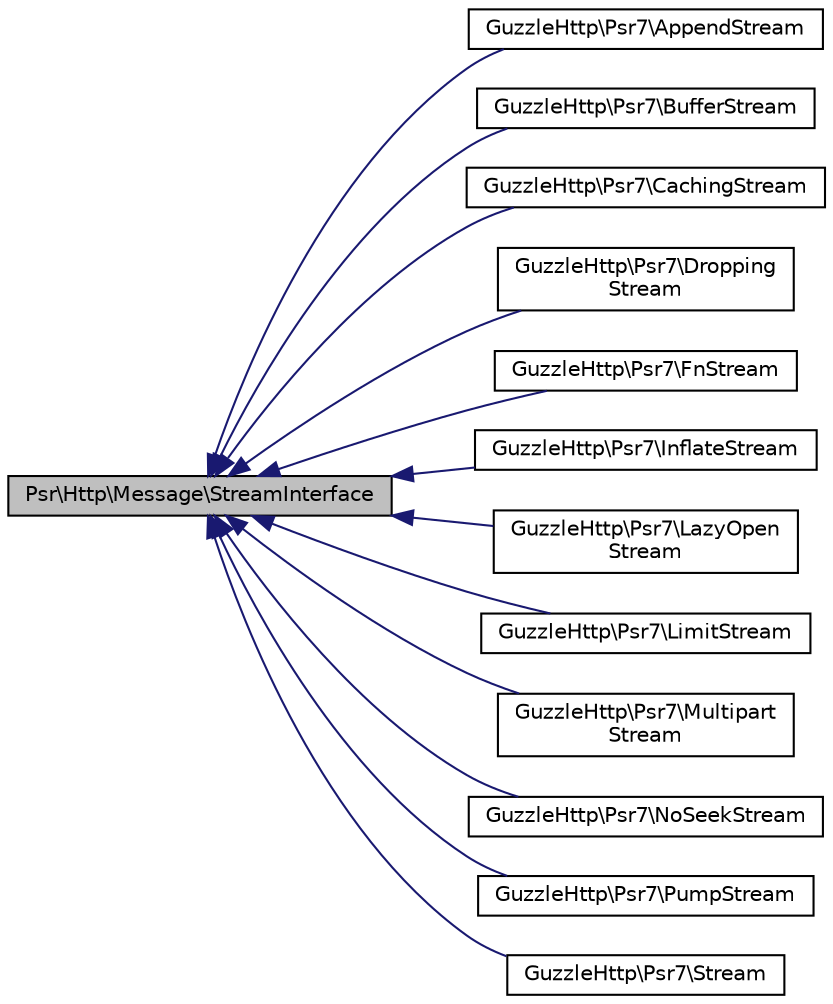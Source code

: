 digraph "Psr\Http\Message\StreamInterface"
{
  edge [fontname="Helvetica",fontsize="10",labelfontname="Helvetica",labelfontsize="10"];
  node [fontname="Helvetica",fontsize="10",shape=record];
  rankdir="LR";
  Node0 [label="Psr\\Http\\Message\\StreamInterface",height=0.2,width=0.4,color="black", fillcolor="grey75", style="filled", fontcolor="black"];
  Node0 -> Node1 [dir="back",color="midnightblue",fontsize="10",style="solid",fontname="Helvetica"];
  Node1 [label="GuzzleHttp\\Psr7\\AppendStream",height=0.2,width=0.4,color="black", fillcolor="white", style="filled",URL="$classGuzzleHttp_1_1Psr7_1_1AppendStream.html"];
  Node0 -> Node2 [dir="back",color="midnightblue",fontsize="10",style="solid",fontname="Helvetica"];
  Node2 [label="GuzzleHttp\\Psr7\\BufferStream",height=0.2,width=0.4,color="black", fillcolor="white", style="filled",URL="$classGuzzleHttp_1_1Psr7_1_1BufferStream.html"];
  Node0 -> Node3 [dir="back",color="midnightblue",fontsize="10",style="solid",fontname="Helvetica"];
  Node3 [label="GuzzleHttp\\Psr7\\CachingStream",height=0.2,width=0.4,color="black", fillcolor="white", style="filled",URL="$classGuzzleHttp_1_1Psr7_1_1CachingStream.html"];
  Node0 -> Node4 [dir="back",color="midnightblue",fontsize="10",style="solid",fontname="Helvetica"];
  Node4 [label="GuzzleHttp\\Psr7\\Dropping\lStream",height=0.2,width=0.4,color="black", fillcolor="white", style="filled",URL="$classGuzzleHttp_1_1Psr7_1_1DroppingStream.html"];
  Node0 -> Node5 [dir="back",color="midnightblue",fontsize="10",style="solid",fontname="Helvetica"];
  Node5 [label="GuzzleHttp\\Psr7\\FnStream",height=0.2,width=0.4,color="black", fillcolor="white", style="filled",URL="$classGuzzleHttp_1_1Psr7_1_1FnStream.html"];
  Node0 -> Node6 [dir="back",color="midnightblue",fontsize="10",style="solid",fontname="Helvetica"];
  Node6 [label="GuzzleHttp\\Psr7\\InflateStream",height=0.2,width=0.4,color="black", fillcolor="white", style="filled",URL="$classGuzzleHttp_1_1Psr7_1_1InflateStream.html"];
  Node0 -> Node7 [dir="back",color="midnightblue",fontsize="10",style="solid",fontname="Helvetica"];
  Node7 [label="GuzzleHttp\\Psr7\\LazyOpen\lStream",height=0.2,width=0.4,color="black", fillcolor="white", style="filled",URL="$classGuzzleHttp_1_1Psr7_1_1LazyOpenStream.html"];
  Node0 -> Node8 [dir="back",color="midnightblue",fontsize="10",style="solid",fontname="Helvetica"];
  Node8 [label="GuzzleHttp\\Psr7\\LimitStream",height=0.2,width=0.4,color="black", fillcolor="white", style="filled",URL="$classGuzzleHttp_1_1Psr7_1_1LimitStream.html"];
  Node0 -> Node9 [dir="back",color="midnightblue",fontsize="10",style="solid",fontname="Helvetica"];
  Node9 [label="GuzzleHttp\\Psr7\\Multipart\lStream",height=0.2,width=0.4,color="black", fillcolor="white", style="filled",URL="$classGuzzleHttp_1_1Psr7_1_1MultipartStream.html"];
  Node0 -> Node10 [dir="back",color="midnightblue",fontsize="10",style="solid",fontname="Helvetica"];
  Node10 [label="GuzzleHttp\\Psr7\\NoSeekStream",height=0.2,width=0.4,color="black", fillcolor="white", style="filled",URL="$classGuzzleHttp_1_1Psr7_1_1NoSeekStream.html"];
  Node0 -> Node11 [dir="back",color="midnightblue",fontsize="10",style="solid",fontname="Helvetica"];
  Node11 [label="GuzzleHttp\\Psr7\\PumpStream",height=0.2,width=0.4,color="black", fillcolor="white", style="filled",URL="$classGuzzleHttp_1_1Psr7_1_1PumpStream.html"];
  Node0 -> Node12 [dir="back",color="midnightblue",fontsize="10",style="solid",fontname="Helvetica"];
  Node12 [label="GuzzleHttp\\Psr7\\Stream",height=0.2,width=0.4,color="black", fillcolor="white", style="filled",URL="$classGuzzleHttp_1_1Psr7_1_1Stream.html"];
}
